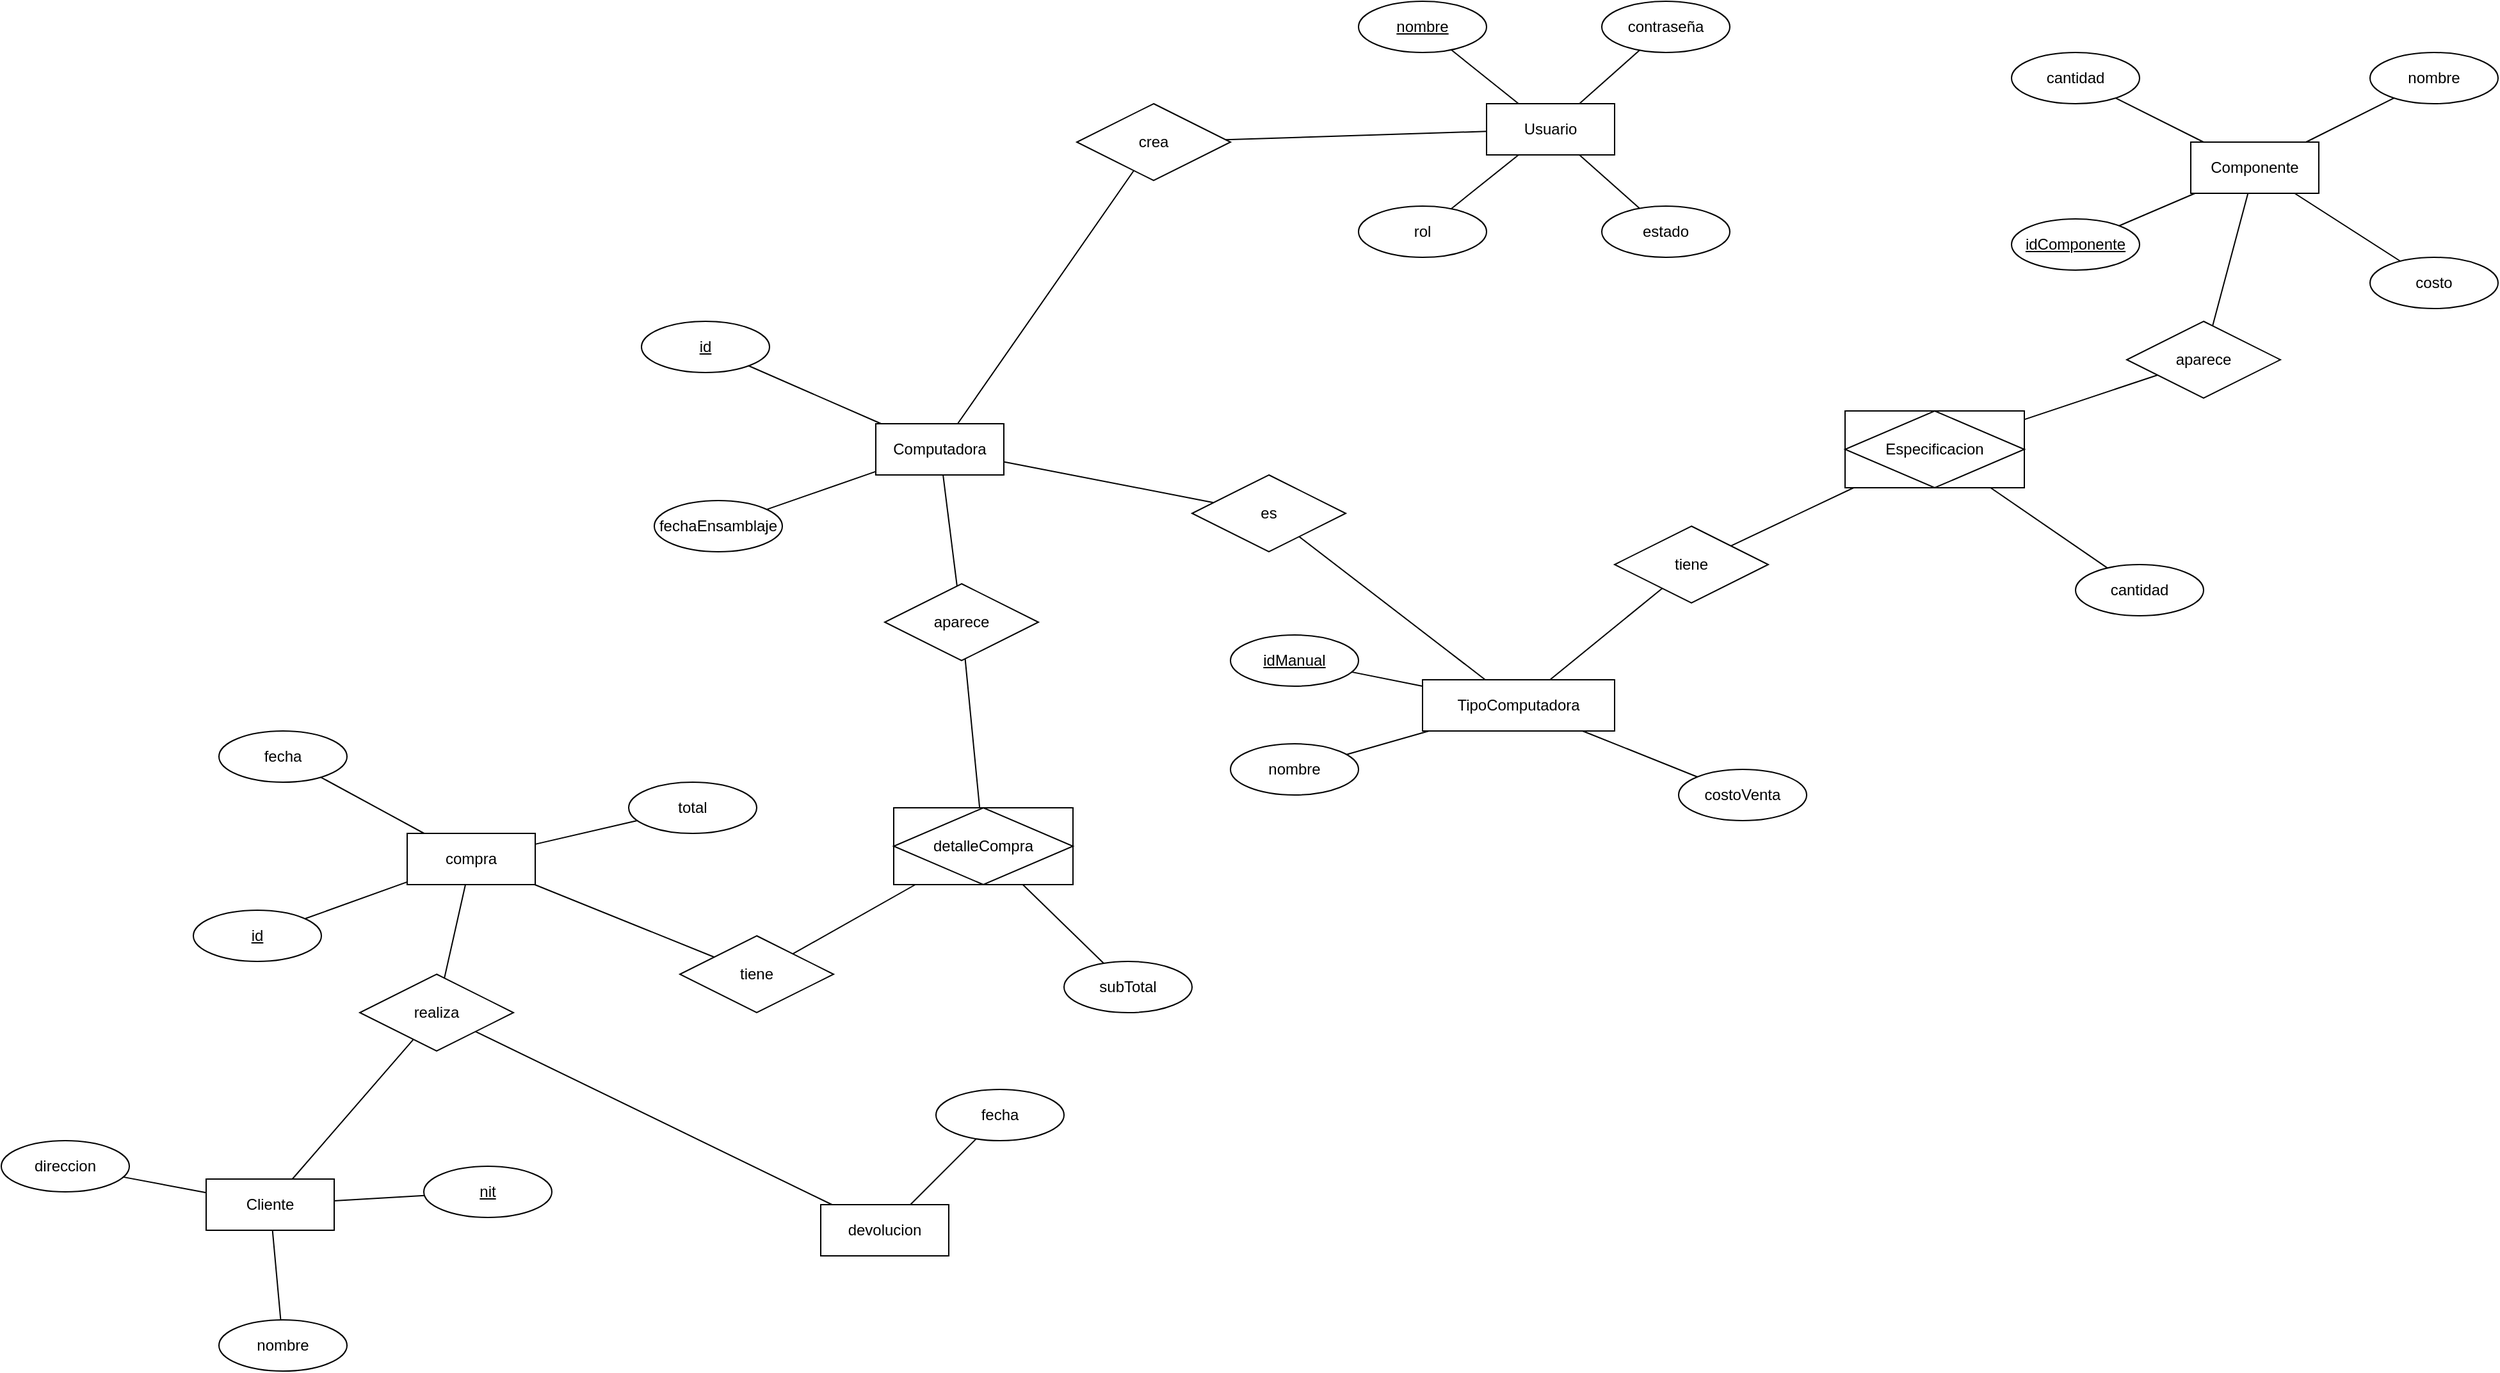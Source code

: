 <mxfile version="21.2.8" type="device">
  <diagram name="Página-1" id="rTtJEfHgbX2Fpzxsc2oB">
    <mxGraphModel dx="3022" dy="838" grid="1" gridSize="10" guides="1" tooltips="1" connect="1" arrows="1" fold="1" page="1" pageScale="1" pageWidth="827" pageHeight="1169" math="0" shadow="0">
      <root>
        <mxCell id="0" />
        <mxCell id="1" parent="0" />
        <mxCell id="QdM5cfdqL7ZpzlXKStom-1" value="Usuario" style="whiteSpace=wrap;html=1;align=center;" parent="1" vertex="1">
          <mxGeometry x="-20" y="150" width="100" height="40" as="geometry" />
        </mxCell>
        <mxCell id="QdM5cfdqL7ZpzlXKStom-2" value="nombre" style="ellipse;whiteSpace=wrap;html=1;align=center;fontStyle=4;" parent="1" vertex="1">
          <mxGeometry x="-120" y="70" width="100" height="40" as="geometry" />
        </mxCell>
        <mxCell id="QdM5cfdqL7ZpzlXKStom-3" value="contraseña" style="ellipse;whiteSpace=wrap;html=1;align=center;" parent="1" vertex="1">
          <mxGeometry x="70" y="70" width="100" height="40" as="geometry" />
        </mxCell>
        <mxCell id="QdM5cfdqL7ZpzlXKStom-4" value="" style="endArrow=none;html=1;rounded=0;" parent="1" source="QdM5cfdqL7ZpzlXKStom-2" target="QdM5cfdqL7ZpzlXKStom-1" edge="1">
          <mxGeometry relative="1" as="geometry">
            <mxPoint x="210" y="140" as="sourcePoint" />
            <mxPoint x="370" y="140" as="targetPoint" />
          </mxGeometry>
        </mxCell>
        <mxCell id="QdM5cfdqL7ZpzlXKStom-5" value="" style="endArrow=none;html=1;rounded=0;" parent="1" source="QdM5cfdqL7ZpzlXKStom-3" target="QdM5cfdqL7ZpzlXKStom-1" edge="1">
          <mxGeometry relative="1" as="geometry">
            <mxPoint x="330" y="430" as="sourcePoint" />
            <mxPoint x="490" y="430" as="targetPoint" />
          </mxGeometry>
        </mxCell>
        <mxCell id="QdM5cfdqL7ZpzlXKStom-7" value="estado" style="ellipse;whiteSpace=wrap;html=1;align=center;" parent="1" vertex="1">
          <mxGeometry x="70" y="230" width="100" height="40" as="geometry" />
        </mxCell>
        <mxCell id="QdM5cfdqL7ZpzlXKStom-8" value="rol" style="ellipse;whiteSpace=wrap;html=1;align=center;" parent="1" vertex="1">
          <mxGeometry x="-120" y="230" width="100" height="40" as="geometry" />
        </mxCell>
        <mxCell id="QdM5cfdqL7ZpzlXKStom-9" value="" style="endArrow=none;html=1;rounded=0;" parent="1" source="QdM5cfdqL7ZpzlXKStom-1" target="QdM5cfdqL7ZpzlXKStom-7" edge="1">
          <mxGeometry relative="1" as="geometry">
            <mxPoint x="330" y="430" as="sourcePoint" />
            <mxPoint x="490" y="430" as="targetPoint" />
          </mxGeometry>
        </mxCell>
        <mxCell id="QdM5cfdqL7ZpzlXKStom-10" value="" style="endArrow=none;html=1;rounded=0;" parent="1" source="QdM5cfdqL7ZpzlXKStom-1" target="QdM5cfdqL7ZpzlXKStom-8" edge="1">
          <mxGeometry relative="1" as="geometry">
            <mxPoint x="330" y="430" as="sourcePoint" />
            <mxPoint x="490" y="430" as="targetPoint" />
          </mxGeometry>
        </mxCell>
        <mxCell id="QdM5cfdqL7ZpzlXKStom-12" value="crea" style="shape=rhombus;perimeter=rhombusPerimeter;whiteSpace=wrap;html=1;align=center;" parent="1" vertex="1">
          <mxGeometry x="-340" y="150" width="120" height="60" as="geometry" />
        </mxCell>
        <mxCell id="QdM5cfdqL7ZpzlXKStom-13" value="" style="endArrow=none;html=1;rounded=0;" parent="1" source="QdM5cfdqL7ZpzlXKStom-12" target="QdM5cfdqL7ZpzlXKStom-1" edge="1">
          <mxGeometry relative="1" as="geometry">
            <mxPoint x="-150" y="430" as="sourcePoint" />
            <mxPoint x="10" y="430" as="targetPoint" />
          </mxGeometry>
        </mxCell>
        <mxCell id="QdM5cfdqL7ZpzlXKStom-23" value="Computadora" style="whiteSpace=wrap;html=1;align=center;" parent="1" vertex="1">
          <mxGeometry x="-497" y="400" width="100" height="40" as="geometry" />
        </mxCell>
        <mxCell id="QdM5cfdqL7ZpzlXKStom-25" value="id" style="ellipse;whiteSpace=wrap;html=1;align=center;fontStyle=4;" parent="1" vertex="1">
          <mxGeometry x="-680" y="320" width="100" height="40" as="geometry" />
        </mxCell>
        <mxCell id="QdM5cfdqL7ZpzlXKStom-26" value="" style="endArrow=none;html=1;rounded=0;" parent="1" source="QdM5cfdqL7ZpzlXKStom-25" target="QdM5cfdqL7ZpzlXKStom-23" edge="1">
          <mxGeometry relative="1" as="geometry">
            <mxPoint x="-117" y="220" as="sourcePoint" />
            <mxPoint x="43" y="220" as="targetPoint" />
          </mxGeometry>
        </mxCell>
        <mxCell id="QdM5cfdqL7ZpzlXKStom-29" value="TipoComputadora" style="whiteSpace=wrap;html=1;align=center;" parent="1" vertex="1">
          <mxGeometry x="-70" y="600" width="150" height="40" as="geometry" />
        </mxCell>
        <mxCell id="QdM5cfdqL7ZpzlXKStom-30" value="nombre" style="ellipse;whiteSpace=wrap;html=1;align=center;" parent="1" vertex="1">
          <mxGeometry x="-220" y="650" width="100" height="40" as="geometry" />
        </mxCell>
        <mxCell id="QdM5cfdqL7ZpzlXKStom-31" value="idManual" style="ellipse;whiteSpace=wrap;html=1;align=center;fontStyle=4;" parent="1" vertex="1">
          <mxGeometry x="-220" y="565" width="100" height="40" as="geometry" />
        </mxCell>
        <mxCell id="QdM5cfdqL7ZpzlXKStom-32" value="costoVenta" style="ellipse;whiteSpace=wrap;html=1;align=center;" parent="1" vertex="1">
          <mxGeometry x="130" y="670" width="100" height="40" as="geometry" />
        </mxCell>
        <mxCell id="QdM5cfdqL7ZpzlXKStom-34" value="" style="endArrow=none;html=1;rounded=0;" parent="1" source="QdM5cfdqL7ZpzlXKStom-31" target="QdM5cfdqL7ZpzlXKStom-29" edge="1">
          <mxGeometry relative="1" as="geometry">
            <mxPoint x="50" y="480" as="sourcePoint" />
            <mxPoint x="210" y="480" as="targetPoint" />
          </mxGeometry>
        </mxCell>
        <mxCell id="QdM5cfdqL7ZpzlXKStom-35" value="" style="endArrow=none;html=1;rounded=0;" parent="1" source="QdM5cfdqL7ZpzlXKStom-30" target="QdM5cfdqL7ZpzlXKStom-29" edge="1">
          <mxGeometry relative="1" as="geometry">
            <mxPoint x="-130" y="690" as="sourcePoint" />
            <mxPoint x="30" y="690" as="targetPoint" />
          </mxGeometry>
        </mxCell>
        <mxCell id="QdM5cfdqL7ZpzlXKStom-36" value="" style="endArrow=none;html=1;rounded=0;" parent="1" source="QdM5cfdqL7ZpzlXKStom-29" target="QdM5cfdqL7ZpzlXKStom-32" edge="1">
          <mxGeometry relative="1" as="geometry">
            <mxPoint x="210" y="510" as="sourcePoint" />
            <mxPoint x="370" y="510" as="targetPoint" />
          </mxGeometry>
        </mxCell>
        <mxCell id="QdM5cfdqL7ZpzlXKStom-37" value="Especificacion" style="shape=associativeEntity;whiteSpace=wrap;html=1;align=center;" parent="1" vertex="1">
          <mxGeometry x="260" y="390" width="140" height="60" as="geometry" />
        </mxCell>
        <mxCell id="QdM5cfdqL7ZpzlXKStom-38" value="tiene" style="shape=rhombus;perimeter=rhombusPerimeter;whiteSpace=wrap;html=1;align=center;" parent="1" vertex="1">
          <mxGeometry x="80" y="480" width="120" height="60" as="geometry" />
        </mxCell>
        <mxCell id="QdM5cfdqL7ZpzlXKStom-39" value="" style="endArrow=none;html=1;rounded=0;" parent="1" source="QdM5cfdqL7ZpzlXKStom-29" target="QdM5cfdqL7ZpzlXKStom-38" edge="1">
          <mxGeometry relative="1" as="geometry">
            <mxPoint x="-150" y="440" as="sourcePoint" />
            <mxPoint x="10" y="440" as="targetPoint" />
          </mxGeometry>
        </mxCell>
        <mxCell id="QdM5cfdqL7ZpzlXKStom-40" value="" style="endArrow=none;html=1;rounded=0;" parent="1" source="QdM5cfdqL7ZpzlXKStom-37" target="QdM5cfdqL7ZpzlXKStom-38" edge="1">
          <mxGeometry relative="1" as="geometry">
            <mxPoint x="-150" y="440" as="sourcePoint" />
            <mxPoint x="10" y="440" as="targetPoint" />
          </mxGeometry>
        </mxCell>
        <mxCell id="QdM5cfdqL7ZpzlXKStom-41" value="Componente" style="whiteSpace=wrap;html=1;align=center;" parent="1" vertex="1">
          <mxGeometry x="530" y="180" width="100" height="40" as="geometry" />
        </mxCell>
        <mxCell id="QdM5cfdqL7ZpzlXKStom-42" value="cantidad" style="ellipse;whiteSpace=wrap;html=1;align=center;" parent="1" vertex="1">
          <mxGeometry x="390" y="110" width="100" height="40" as="geometry" />
        </mxCell>
        <mxCell id="QdM5cfdqL7ZpzlXKStom-43" value="idComponente" style="ellipse;whiteSpace=wrap;html=1;align=center;fontStyle=4;" parent="1" vertex="1">
          <mxGeometry x="390" y="240" width="100" height="40" as="geometry" />
        </mxCell>
        <mxCell id="QdM5cfdqL7ZpzlXKStom-44" value="nombre" style="ellipse;whiteSpace=wrap;html=1;align=center;" parent="1" vertex="1">
          <mxGeometry x="670" y="110" width="100" height="40" as="geometry" />
        </mxCell>
        <mxCell id="QdM5cfdqL7ZpzlXKStom-45" value="costo" style="ellipse;whiteSpace=wrap;html=1;align=center;" parent="1" vertex="1">
          <mxGeometry x="670" y="270" width="100" height="40" as="geometry" />
        </mxCell>
        <mxCell id="QdM5cfdqL7ZpzlXKStom-46" value="" style="endArrow=none;html=1;rounded=0;" parent="1" source="QdM5cfdqL7ZpzlXKStom-43" target="QdM5cfdqL7ZpzlXKStom-41" edge="1">
          <mxGeometry relative="1" as="geometry">
            <mxPoint x="360" y="160" as="sourcePoint" />
            <mxPoint x="520" y="160" as="targetPoint" />
          </mxGeometry>
        </mxCell>
        <mxCell id="QdM5cfdqL7ZpzlXKStom-47" value="" style="endArrow=none;html=1;rounded=0;" parent="1" source="QdM5cfdqL7ZpzlXKStom-42" target="QdM5cfdqL7ZpzlXKStom-41" edge="1">
          <mxGeometry relative="1" as="geometry">
            <mxPoint x="160" y="440" as="sourcePoint" />
            <mxPoint x="320" y="440" as="targetPoint" />
          </mxGeometry>
        </mxCell>
        <mxCell id="QdM5cfdqL7ZpzlXKStom-48" value="" style="endArrow=none;html=1;rounded=0;" parent="1" source="QdM5cfdqL7ZpzlXKStom-44" target="QdM5cfdqL7ZpzlXKStom-41" edge="1">
          <mxGeometry relative="1" as="geometry">
            <mxPoint x="160" y="440" as="sourcePoint" />
            <mxPoint x="320" y="440" as="targetPoint" />
          </mxGeometry>
        </mxCell>
        <mxCell id="QdM5cfdqL7ZpzlXKStom-49" value="" style="endArrow=none;html=1;rounded=0;" parent="1" source="QdM5cfdqL7ZpzlXKStom-45" target="QdM5cfdqL7ZpzlXKStom-41" edge="1">
          <mxGeometry relative="1" as="geometry">
            <mxPoint x="160" y="440" as="sourcePoint" />
            <mxPoint x="320" y="440" as="targetPoint" />
          </mxGeometry>
        </mxCell>
        <mxCell id="QdM5cfdqL7ZpzlXKStom-51" value="Cliente" style="whiteSpace=wrap;html=1;align=center;" parent="1" vertex="1">
          <mxGeometry x="-1020" y="990" width="100" height="40" as="geometry" />
        </mxCell>
        <mxCell id="QdM5cfdqL7ZpzlXKStom-52" value="nit" style="ellipse;whiteSpace=wrap;html=1;align=center;fontStyle=4;" parent="1" vertex="1">
          <mxGeometry x="-850" y="980" width="100" height="40" as="geometry" />
        </mxCell>
        <mxCell id="QdM5cfdqL7ZpzlXKStom-53" value="direccion" style="ellipse;whiteSpace=wrap;html=1;align=center;" parent="1" vertex="1">
          <mxGeometry x="-1180" y="960" width="100" height="40" as="geometry" />
        </mxCell>
        <mxCell id="QdM5cfdqL7ZpzlXKStom-54" value="nombre" style="ellipse;whiteSpace=wrap;html=1;align=center;" parent="1" vertex="1">
          <mxGeometry x="-1010" y="1100" width="100" height="40" as="geometry" />
        </mxCell>
        <mxCell id="QdM5cfdqL7ZpzlXKStom-55" value="" style="endArrow=none;html=1;rounded=0;" parent="1" source="QdM5cfdqL7ZpzlXKStom-53" target="QdM5cfdqL7ZpzlXKStom-51" edge="1">
          <mxGeometry relative="1" as="geometry">
            <mxPoint x="-950" y="820" as="sourcePoint" />
            <mxPoint x="-790" y="820" as="targetPoint" />
          </mxGeometry>
        </mxCell>
        <mxCell id="QdM5cfdqL7ZpzlXKStom-56" value="" style="endArrow=none;html=1;rounded=0;" parent="1" source="QdM5cfdqL7ZpzlXKStom-51" target="QdM5cfdqL7ZpzlXKStom-52" edge="1">
          <mxGeometry relative="1" as="geometry">
            <mxPoint x="-950" y="820" as="sourcePoint" />
            <mxPoint x="-790" y="820" as="targetPoint" />
          </mxGeometry>
        </mxCell>
        <mxCell id="QdM5cfdqL7ZpzlXKStom-57" value="" style="endArrow=none;html=1;rounded=0;" parent="1" source="QdM5cfdqL7ZpzlXKStom-54" target="QdM5cfdqL7ZpzlXKStom-51" edge="1">
          <mxGeometry relative="1" as="geometry">
            <mxPoint x="-950" y="820" as="sourcePoint" />
            <mxPoint x="-790" y="820" as="targetPoint" />
          </mxGeometry>
        </mxCell>
        <mxCell id="QdM5cfdqL7ZpzlXKStom-58" value="compra" style="whiteSpace=wrap;html=1;align=center;" parent="1" vertex="1">
          <mxGeometry x="-863" y="720" width="100" height="40" as="geometry" />
        </mxCell>
        <mxCell id="QdM5cfdqL7ZpzlXKStom-59" value="realiza" style="shape=rhombus;perimeter=rhombusPerimeter;whiteSpace=wrap;html=1;align=center;" parent="1" vertex="1">
          <mxGeometry x="-900" y="830" width="120" height="60" as="geometry" />
        </mxCell>
        <mxCell id="QdM5cfdqL7ZpzlXKStom-60" value="" style="endArrow=none;html=1;rounded=0;" parent="1" source="QdM5cfdqL7ZpzlXKStom-51" target="QdM5cfdqL7ZpzlXKStom-59" edge="1">
          <mxGeometry relative="1" as="geometry">
            <mxPoint x="-850" y="813.91" as="sourcePoint" />
            <mxPoint x="-892.174" y="929.997" as="targetPoint" />
          </mxGeometry>
        </mxCell>
        <mxCell id="QdM5cfdqL7ZpzlXKStom-61" value="" style="endArrow=none;html=1;rounded=0;" parent="1" source="QdM5cfdqL7ZpzlXKStom-58" target="QdM5cfdqL7ZpzlXKStom-59" edge="1">
          <mxGeometry relative="1" as="geometry">
            <mxPoint x="-793" y="780" as="sourcePoint" />
            <mxPoint x="-836.793" y="843.103" as="targetPoint" />
          </mxGeometry>
        </mxCell>
        <mxCell id="QdM5cfdqL7ZpzlXKStom-62" value="fecha" style="ellipse;whiteSpace=wrap;html=1;align=center;" parent="1" vertex="1">
          <mxGeometry x="-1010" y="640" width="100" height="40" as="geometry" />
        </mxCell>
        <mxCell id="QdM5cfdqL7ZpzlXKStom-63" value="total" style="ellipse;whiteSpace=wrap;html=1;align=center;" parent="1" vertex="1">
          <mxGeometry x="-690" y="680" width="100" height="40" as="geometry" />
        </mxCell>
        <mxCell id="QdM5cfdqL7ZpzlXKStom-64" value="id" style="ellipse;whiteSpace=wrap;html=1;align=center;fontStyle=4;" parent="1" vertex="1">
          <mxGeometry x="-1030" y="780" width="100" height="40" as="geometry" />
        </mxCell>
        <mxCell id="QdM5cfdqL7ZpzlXKStom-65" value="" style="endArrow=none;html=1;rounded=0;" parent="1" source="QdM5cfdqL7ZpzlXKStom-64" target="QdM5cfdqL7ZpzlXKStom-58" edge="1">
          <mxGeometry relative="1" as="geometry">
            <mxPoint x="-793" y="780" as="sourcePoint" />
            <mxPoint x="-633" y="780" as="targetPoint" />
          </mxGeometry>
        </mxCell>
        <mxCell id="QdM5cfdqL7ZpzlXKStom-66" value="" style="endArrow=none;html=1;rounded=0;" parent="1" source="QdM5cfdqL7ZpzlXKStom-62" target="QdM5cfdqL7ZpzlXKStom-58" edge="1">
          <mxGeometry relative="1" as="geometry">
            <mxPoint x="-793" y="780" as="sourcePoint" />
            <mxPoint x="-633" y="780" as="targetPoint" />
          </mxGeometry>
        </mxCell>
        <mxCell id="QdM5cfdqL7ZpzlXKStom-67" value="" style="endArrow=none;html=1;rounded=0;" parent="1" source="QdM5cfdqL7ZpzlXKStom-58" target="QdM5cfdqL7ZpzlXKStom-63" edge="1">
          <mxGeometry relative="1" as="geometry">
            <mxPoint x="-793" y="780" as="sourcePoint" />
            <mxPoint x="-633" y="780" as="targetPoint" />
          </mxGeometry>
        </mxCell>
        <mxCell id="QdM5cfdqL7ZpzlXKStom-68" value="detalleCompra" style="shape=associativeEntity;whiteSpace=wrap;html=1;align=center;" parent="1" vertex="1">
          <mxGeometry x="-483" y="700" width="140" height="60" as="geometry" />
        </mxCell>
        <mxCell id="QdM5cfdqL7ZpzlXKStom-69" value="tiene" style="shape=rhombus;perimeter=rhombusPerimeter;whiteSpace=wrap;html=1;align=center;" parent="1" vertex="1">
          <mxGeometry x="-650" y="800" width="120" height="60" as="geometry" />
        </mxCell>
        <mxCell id="QdM5cfdqL7ZpzlXKStom-70" value="" style="endArrow=none;html=1;rounded=0;" parent="1" source="QdM5cfdqL7ZpzlXKStom-58" target="QdM5cfdqL7ZpzlXKStom-69" edge="1">
          <mxGeometry relative="1" as="geometry">
            <mxPoint x="-670" y="790" as="sourcePoint" />
            <mxPoint x="-510" y="790" as="targetPoint" />
          </mxGeometry>
        </mxCell>
        <mxCell id="QdM5cfdqL7ZpzlXKStom-71" value="" style="endArrow=none;html=1;rounded=0;" parent="1" source="QdM5cfdqL7ZpzlXKStom-69" target="QdM5cfdqL7ZpzlXKStom-68" edge="1">
          <mxGeometry relative="1" as="geometry">
            <mxPoint x="-670" y="790" as="sourcePoint" />
            <mxPoint x="-510" y="790" as="targetPoint" />
          </mxGeometry>
        </mxCell>
        <mxCell id="QdM5cfdqL7ZpzlXKStom-76" value="aparece" style="shape=rhombus;perimeter=rhombusPerimeter;whiteSpace=wrap;html=1;align=center;" parent="1" vertex="1">
          <mxGeometry x="-490" y="525" width="120" height="60" as="geometry" />
        </mxCell>
        <mxCell id="QdM5cfdqL7ZpzlXKStom-77" value="" style="endArrow=none;html=1;rounded=0;" parent="1" source="QdM5cfdqL7ZpzlXKStom-76" target="QdM5cfdqL7ZpzlXKStom-68" edge="1">
          <mxGeometry relative="1" as="geometry">
            <mxPoint x="-670" y="790" as="sourcePoint" />
            <mxPoint x="-510" y="790" as="targetPoint" />
          </mxGeometry>
        </mxCell>
        <mxCell id="QdM5cfdqL7ZpzlXKStom-78" value="" style="endArrow=none;html=1;rounded=0;" parent="1" source="QdM5cfdqL7ZpzlXKStom-23" target="QdM5cfdqL7ZpzlXKStom-76" edge="1">
          <mxGeometry relative="1" as="geometry">
            <mxPoint x="-627" y="630" as="sourcePoint" />
            <mxPoint x="-467" y="630" as="targetPoint" />
          </mxGeometry>
        </mxCell>
        <mxCell id="H1D3swRav7r1xUQqzDoh-1" value="cantidad" style="ellipse;whiteSpace=wrap;html=1;align=center;" vertex="1" parent="1">
          <mxGeometry x="440" y="510" width="100" height="40" as="geometry" />
        </mxCell>
        <mxCell id="H1D3swRav7r1xUQqzDoh-2" value="" style="endArrow=none;html=1;rounded=0;" edge="1" parent="1" source="H1D3swRav7r1xUQqzDoh-1" target="QdM5cfdqL7ZpzlXKStom-37">
          <mxGeometry relative="1" as="geometry">
            <mxPoint x="140" y="430" as="sourcePoint" />
            <mxPoint x="300" y="430" as="targetPoint" />
          </mxGeometry>
        </mxCell>
        <mxCell id="H1D3swRav7r1xUQqzDoh-3" value="" style="endArrow=none;html=1;rounded=0;" edge="1" parent="1" source="QdM5cfdqL7ZpzlXKStom-23" target="QdM5cfdqL7ZpzlXKStom-12">
          <mxGeometry relative="1" as="geometry">
            <mxPoint x="-430" y="430" as="sourcePoint" />
            <mxPoint x="-270" y="430" as="targetPoint" />
          </mxGeometry>
        </mxCell>
        <mxCell id="H1D3swRav7r1xUQqzDoh-4" value="fechaEnsamblaje" style="ellipse;whiteSpace=wrap;html=1;align=center;" vertex="1" parent="1">
          <mxGeometry x="-670" y="460" width="100" height="40" as="geometry" />
        </mxCell>
        <mxCell id="H1D3swRav7r1xUQqzDoh-5" value="" style="endArrow=none;html=1;rounded=0;" edge="1" parent="1" source="H1D3swRav7r1xUQqzDoh-4" target="QdM5cfdqL7ZpzlXKStom-23">
          <mxGeometry relative="1" as="geometry">
            <mxPoint x="-430" y="430" as="sourcePoint" />
            <mxPoint x="-270" y="430" as="targetPoint" />
          </mxGeometry>
        </mxCell>
        <mxCell id="H1D3swRav7r1xUQqzDoh-6" value="es" style="shape=rhombus;perimeter=rhombusPerimeter;whiteSpace=wrap;html=1;align=center;" vertex="1" parent="1">
          <mxGeometry x="-250" y="440" width="120" height="60" as="geometry" />
        </mxCell>
        <mxCell id="H1D3swRav7r1xUQqzDoh-7" value="" style="endArrow=none;html=1;rounded=0;" edge="1" parent="1" source="QdM5cfdqL7ZpzlXKStom-23" target="H1D3swRav7r1xUQqzDoh-6">
          <mxGeometry relative="1" as="geometry">
            <mxPoint x="-260" y="430" as="sourcePoint" />
            <mxPoint x="-100" y="430" as="targetPoint" />
          </mxGeometry>
        </mxCell>
        <mxCell id="H1D3swRav7r1xUQqzDoh-8" value="" style="endArrow=none;html=1;rounded=0;" edge="1" parent="1" source="H1D3swRav7r1xUQqzDoh-6" target="QdM5cfdqL7ZpzlXKStom-29">
          <mxGeometry relative="1" as="geometry">
            <mxPoint x="-260" y="430" as="sourcePoint" />
            <mxPoint x="-100" y="430" as="targetPoint" />
          </mxGeometry>
        </mxCell>
        <mxCell id="H1D3swRav7r1xUQqzDoh-9" value="aparece" style="shape=rhombus;perimeter=rhombusPerimeter;whiteSpace=wrap;html=1;align=center;" vertex="1" parent="1">
          <mxGeometry x="480" y="320" width="120" height="60" as="geometry" />
        </mxCell>
        <mxCell id="H1D3swRav7r1xUQqzDoh-10" value="" style="endArrow=none;html=1;rounded=0;" edge="1" parent="1" source="H1D3swRav7r1xUQqzDoh-9" target="QdM5cfdqL7ZpzlXKStom-37">
          <mxGeometry relative="1" as="geometry">
            <mxPoint x="50" y="430" as="sourcePoint" />
            <mxPoint x="210" y="430" as="targetPoint" />
          </mxGeometry>
        </mxCell>
        <mxCell id="H1D3swRav7r1xUQqzDoh-11" value="" style="endArrow=none;html=1;rounded=0;" edge="1" parent="1" source="QdM5cfdqL7ZpzlXKStom-41" target="H1D3swRav7r1xUQqzDoh-9">
          <mxGeometry relative="1" as="geometry">
            <mxPoint x="50" y="430" as="sourcePoint" />
            <mxPoint x="210" y="430" as="targetPoint" />
          </mxGeometry>
        </mxCell>
        <mxCell id="H1D3swRav7r1xUQqzDoh-12" value="subTotal" style="ellipse;whiteSpace=wrap;html=1;align=center;" vertex="1" parent="1">
          <mxGeometry x="-350" y="820" width="100" height="40" as="geometry" />
        </mxCell>
        <mxCell id="H1D3swRav7r1xUQqzDoh-13" value="" style="endArrow=none;html=1;rounded=0;" edge="1" parent="1" source="H1D3swRav7r1xUQqzDoh-12" target="QdM5cfdqL7ZpzlXKStom-68">
          <mxGeometry relative="1" as="geometry">
            <mxPoint x="-640" y="550" as="sourcePoint" />
            <mxPoint x="-480" y="550" as="targetPoint" />
          </mxGeometry>
        </mxCell>
        <mxCell id="H1D3swRav7r1xUQqzDoh-14" value="devolucion" style="whiteSpace=wrap;html=1;align=center;" vertex="1" parent="1">
          <mxGeometry x="-540" y="1010" width="100" height="40" as="geometry" />
        </mxCell>
        <mxCell id="H1D3swRav7r1xUQqzDoh-15" value="" style="endArrow=none;html=1;rounded=0;" edge="1" parent="1" source="QdM5cfdqL7ZpzlXKStom-59" target="H1D3swRav7r1xUQqzDoh-14">
          <mxGeometry relative="1" as="geometry">
            <mxPoint x="-640" y="910" as="sourcePoint" />
            <mxPoint x="-480" y="910" as="targetPoint" />
          </mxGeometry>
        </mxCell>
        <mxCell id="H1D3swRav7r1xUQqzDoh-16" value="fecha" style="ellipse;whiteSpace=wrap;html=1;align=center;" vertex="1" parent="1">
          <mxGeometry x="-450" y="920" width="100" height="40" as="geometry" />
        </mxCell>
        <mxCell id="H1D3swRav7r1xUQqzDoh-17" value="" style="endArrow=none;html=1;rounded=0;" edge="1" parent="1" source="H1D3swRav7r1xUQqzDoh-14" target="H1D3swRav7r1xUQqzDoh-16">
          <mxGeometry relative="1" as="geometry">
            <mxPoint x="-640" y="910" as="sourcePoint" />
            <mxPoint x="-480" y="910" as="targetPoint" />
          </mxGeometry>
        </mxCell>
      </root>
    </mxGraphModel>
  </diagram>
</mxfile>
